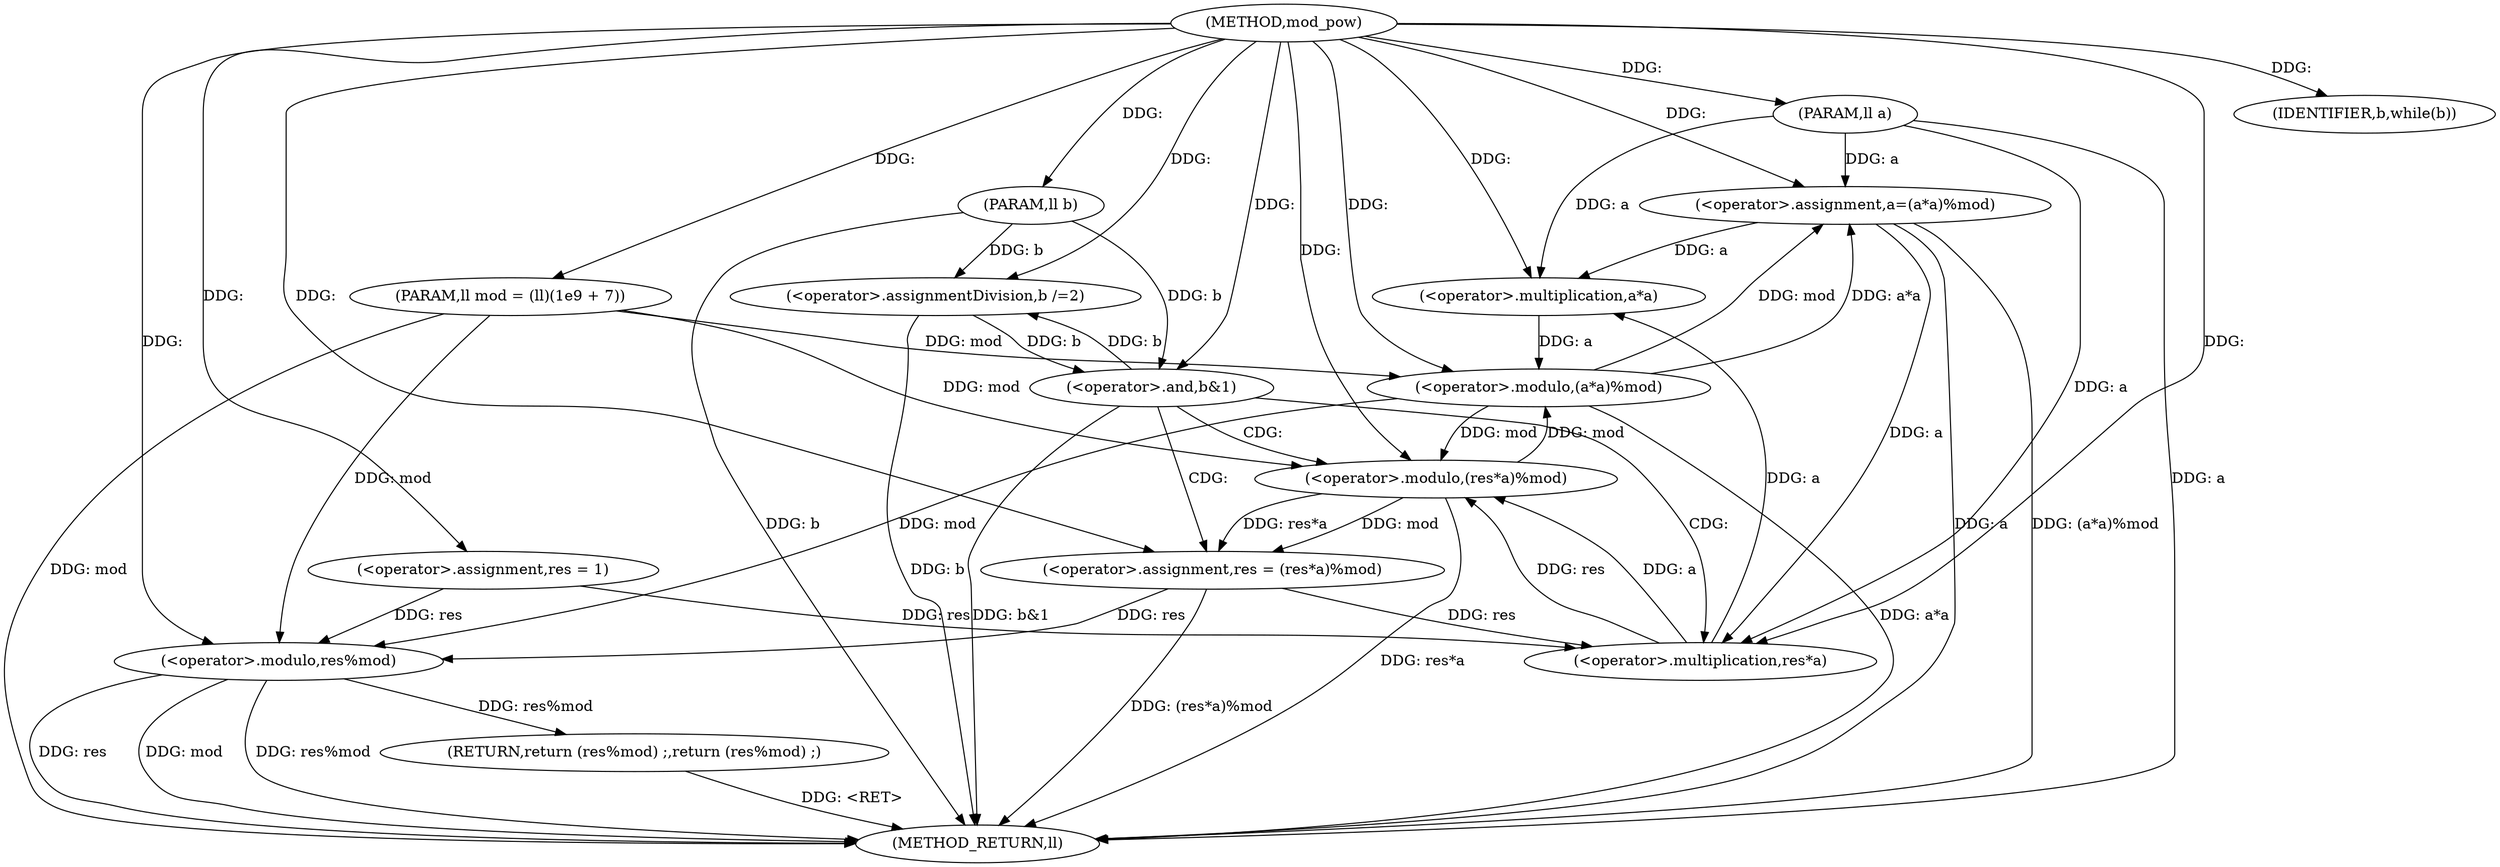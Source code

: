 digraph "mod_pow" {  
"1000409" [label = "(METHOD,mod_pow)" ]
"1000447" [label = "(METHOD_RETURN,ll)" ]
"1000410" [label = "(PARAM,ll a)" ]
"1000411" [label = "(PARAM,ll b)" ]
"1000412" [label = "(PARAM,ll mod = (ll)(1e9 + 7))" ]
"1000415" [label = "(<operator>.assignment,res = 1)" ]
"1000443" [label = "(RETURN,return (res%mod) ;,return (res%mod) ;)" ]
"1000419" [label = "(IDENTIFIER,b,while(b))" ]
"1000444" [label = "(<operator>.modulo,res%mod)" ]
"1000433" [label = "(<operator>.assignmentDivision,b /=2)" ]
"1000436" [label = "(<operator>.assignment,a=(a*a)%mod)" ]
"1000422" [label = "(<operator>.and,b&1)" ]
"1000426" [label = "(<operator>.assignment,res = (res*a)%mod)" ]
"1000438" [label = "(<operator>.modulo,(a*a)%mod)" ]
"1000439" [label = "(<operator>.multiplication,a*a)" ]
"1000428" [label = "(<operator>.modulo,(res*a)%mod)" ]
"1000429" [label = "(<operator>.multiplication,res*a)" ]
  "1000443" -> "1000447"  [ label = "DDG: <RET>"] 
  "1000410" -> "1000447"  [ label = "DDG: a"] 
  "1000411" -> "1000447"  [ label = "DDG: b"] 
  "1000412" -> "1000447"  [ label = "DDG: mod"] 
  "1000444" -> "1000447"  [ label = "DDG: res"] 
  "1000444" -> "1000447"  [ label = "DDG: mod"] 
  "1000444" -> "1000447"  [ label = "DDG: res%mod"] 
  "1000422" -> "1000447"  [ label = "DDG: b&1"] 
  "1000428" -> "1000447"  [ label = "DDG: res*a"] 
  "1000426" -> "1000447"  [ label = "DDG: (res*a)%mod"] 
  "1000433" -> "1000447"  [ label = "DDG: b"] 
  "1000436" -> "1000447"  [ label = "DDG: a"] 
  "1000438" -> "1000447"  [ label = "DDG: a*a"] 
  "1000436" -> "1000447"  [ label = "DDG: (a*a)%mod"] 
  "1000409" -> "1000410"  [ label = "DDG: "] 
  "1000409" -> "1000411"  [ label = "DDG: "] 
  "1000409" -> "1000412"  [ label = "DDG: "] 
  "1000409" -> "1000415"  [ label = "DDG: "] 
  "1000444" -> "1000443"  [ label = "DDG: res%mod"] 
  "1000409" -> "1000419"  [ label = "DDG: "] 
  "1000409" -> "1000433"  [ label = "DDG: "] 
  "1000438" -> "1000436"  [ label = "DDG: mod"] 
  "1000438" -> "1000436"  [ label = "DDG: a*a"] 
  "1000415" -> "1000444"  [ label = "DDG: res"] 
  "1000426" -> "1000444"  [ label = "DDG: res"] 
  "1000409" -> "1000444"  [ label = "DDG: "] 
  "1000438" -> "1000444"  [ label = "DDG: mod"] 
  "1000412" -> "1000444"  [ label = "DDG: mod"] 
  "1000422" -> "1000433"  [ label = "DDG: b"] 
  "1000411" -> "1000433"  [ label = "DDG: b"] 
  "1000410" -> "1000436"  [ label = "DDG: a"] 
  "1000409" -> "1000436"  [ label = "DDG: "] 
  "1000433" -> "1000422"  [ label = "DDG: b"] 
  "1000411" -> "1000422"  [ label = "DDG: b"] 
  "1000409" -> "1000422"  [ label = "DDG: "] 
  "1000428" -> "1000426"  [ label = "DDG: res*a"] 
  "1000428" -> "1000426"  [ label = "DDG: mod"] 
  "1000439" -> "1000438"  [ label = "DDG: a"] 
  "1000428" -> "1000438"  [ label = "DDG: mod"] 
  "1000412" -> "1000438"  [ label = "DDG: mod"] 
  "1000409" -> "1000438"  [ label = "DDG: "] 
  "1000409" -> "1000426"  [ label = "DDG: "] 
  "1000429" -> "1000439"  [ label = "DDG: a"] 
  "1000436" -> "1000439"  [ label = "DDG: a"] 
  "1000410" -> "1000439"  [ label = "DDG: a"] 
  "1000409" -> "1000439"  [ label = "DDG: "] 
  "1000429" -> "1000428"  [ label = "DDG: res"] 
  "1000429" -> "1000428"  [ label = "DDG: a"] 
  "1000438" -> "1000428"  [ label = "DDG: mod"] 
  "1000412" -> "1000428"  [ label = "DDG: mod"] 
  "1000409" -> "1000428"  [ label = "DDG: "] 
  "1000415" -> "1000429"  [ label = "DDG: res"] 
  "1000426" -> "1000429"  [ label = "DDG: res"] 
  "1000409" -> "1000429"  [ label = "DDG: "] 
  "1000436" -> "1000429"  [ label = "DDG: a"] 
  "1000410" -> "1000429"  [ label = "DDG: a"] 
  "1000422" -> "1000428"  [ label = "CDG: "] 
  "1000422" -> "1000429"  [ label = "CDG: "] 
  "1000422" -> "1000426"  [ label = "CDG: "] 
}
